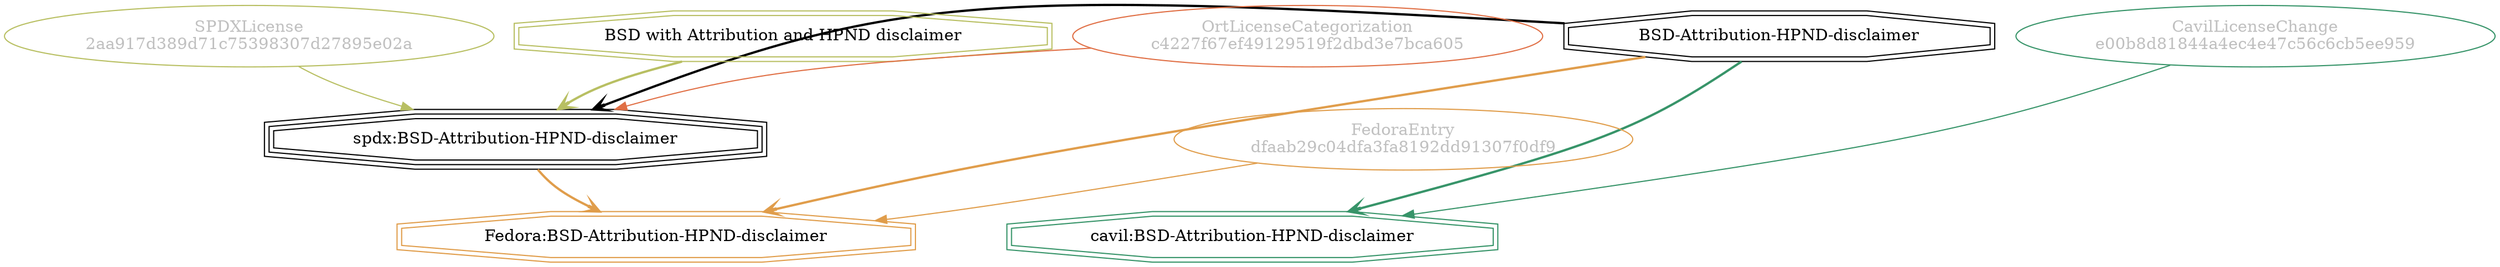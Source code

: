 strict digraph {
    node [shape=box];
    graph [splines=curved];
    574 [label="SPDXLicense\n2aa917d389d71c75398307d27895e02a"
        ,fontcolor=gray
        ,color="#b8bf62"
        ,fillcolor="beige;1"
        ,shape=ellipse];
    575 [label="spdx:BSD-Attribution-HPND-disclaimer"
        ,shape=tripleoctagon];
    576 [label="BSD-Attribution-HPND-disclaimer"
        ,shape=doubleoctagon];
    577 [label="BSD with Attribution and HPND disclaimer"
        ,color="#b8bf62"
        ,shape=doubleoctagon];
    5999 [label="FedoraEntry\ndfaab29c04dfa3fa8192dd91307f0df9"
         ,fontcolor=gray
         ,color="#e09d4b"
         ,fillcolor="beige;1"
         ,shape=ellipse];
    6000 [label="Fedora:BSD-Attribution-HPND-disclaimer"
         ,color="#e09d4b"
         ,shape=doubleoctagon];
    28534 [label="OrtLicenseCategorization\nc4227f67ef49129519f2dbd3e7bca605"
          ,fontcolor=gray
          ,color="#e06f45"
          ,fillcolor="beige;1"
          ,shape=ellipse];
    36505 [label="CavilLicenseChange\ne00b8d81844a4ec4e47c56c6cb5ee959"
          ,fontcolor=gray
          ,color="#379469"
          ,fillcolor="beige;1"
          ,shape=ellipse];
    36506 [label="cavil:BSD-Attribution-HPND-disclaimer"
          ,color="#379469"
          ,shape=doubleoctagon];
    574 -> 575 [weight=0.5
               ,color="#b8bf62"];
    575 -> 6000 [style=bold
                ,arrowhead=vee
                ,weight=0.7
                ,color="#e09d4b"];
    576 -> 575 [style=bold
               ,arrowhead=vee
               ,weight=0.7];
    576 -> 6000 [style=bold
                ,arrowhead=vee
                ,weight=0.7
                ,color="#e09d4b"];
    576 -> 36506 [style=bold
                 ,arrowhead=vee
                 ,weight=0.7
                 ,color="#379469"];
    576 -> 36506 [style=bold
                 ,arrowhead=vee
                 ,weight=0.7
                 ,color="#379469"];
    577 -> 575 [style=bold
               ,arrowhead=vee
               ,weight=0.7
               ,color="#b8bf62"];
    5999 -> 6000 [weight=0.5
                 ,color="#e09d4b"];
    28534 -> 575 [weight=0.5
                 ,color="#e06f45"];
    36505 -> 36506 [weight=0.5
                   ,color="#379469"];
}
